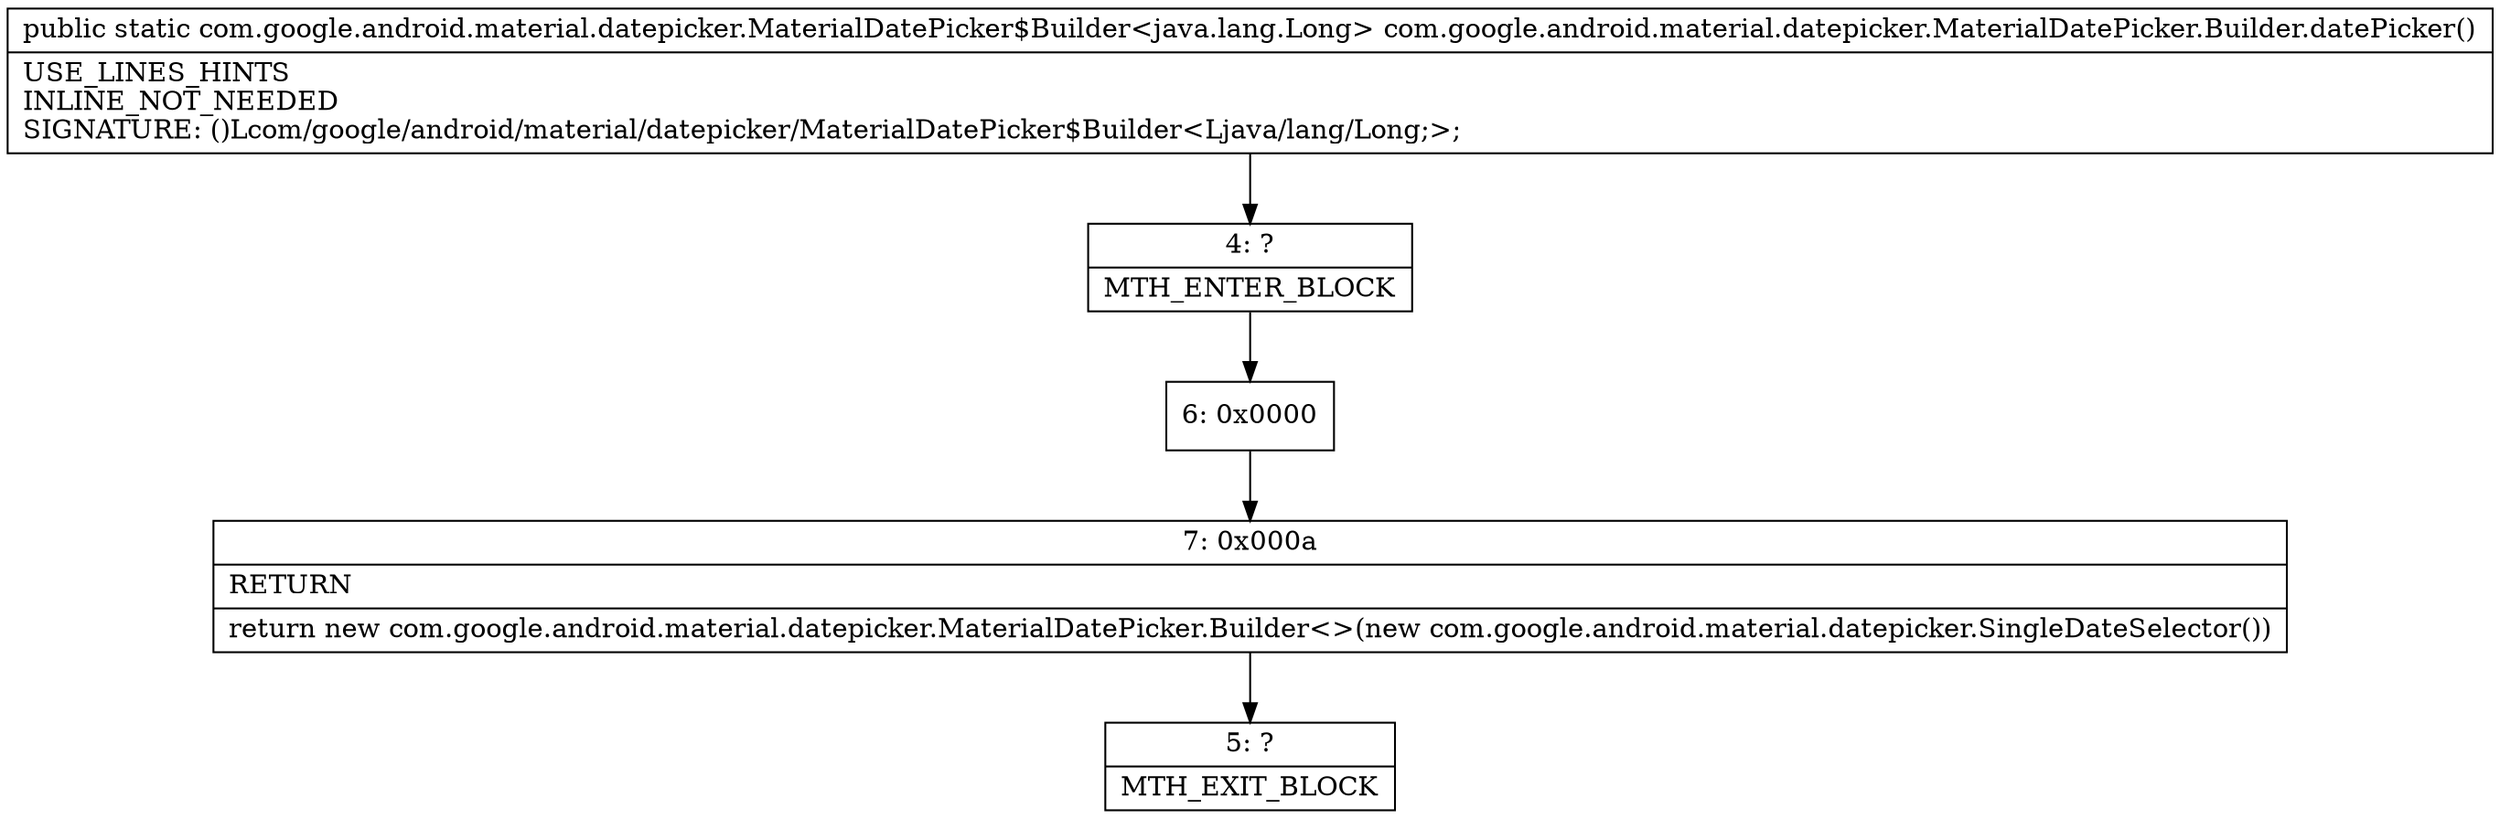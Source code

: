 digraph "CFG forcom.google.android.material.datepicker.MaterialDatePicker.Builder.datePicker()Lcom\/google\/android\/material\/datepicker\/MaterialDatePicker$Builder;" {
Node_4 [shape=record,label="{4\:\ ?|MTH_ENTER_BLOCK\l}"];
Node_6 [shape=record,label="{6\:\ 0x0000}"];
Node_7 [shape=record,label="{7\:\ 0x000a|RETURN\l|return new com.google.android.material.datepicker.MaterialDatePicker.Builder\<\>(new com.google.android.material.datepicker.SingleDateSelector())\l}"];
Node_5 [shape=record,label="{5\:\ ?|MTH_EXIT_BLOCK\l}"];
MethodNode[shape=record,label="{public static com.google.android.material.datepicker.MaterialDatePicker$Builder\<java.lang.Long\> com.google.android.material.datepicker.MaterialDatePicker.Builder.datePicker()  | USE_LINES_HINTS\lINLINE_NOT_NEEDED\lSIGNATURE: ()Lcom\/google\/android\/material\/datepicker\/MaterialDatePicker$Builder\<Ljava\/lang\/Long;\>;\l}"];
MethodNode -> Node_4;Node_4 -> Node_6;
Node_6 -> Node_7;
Node_7 -> Node_5;
}

